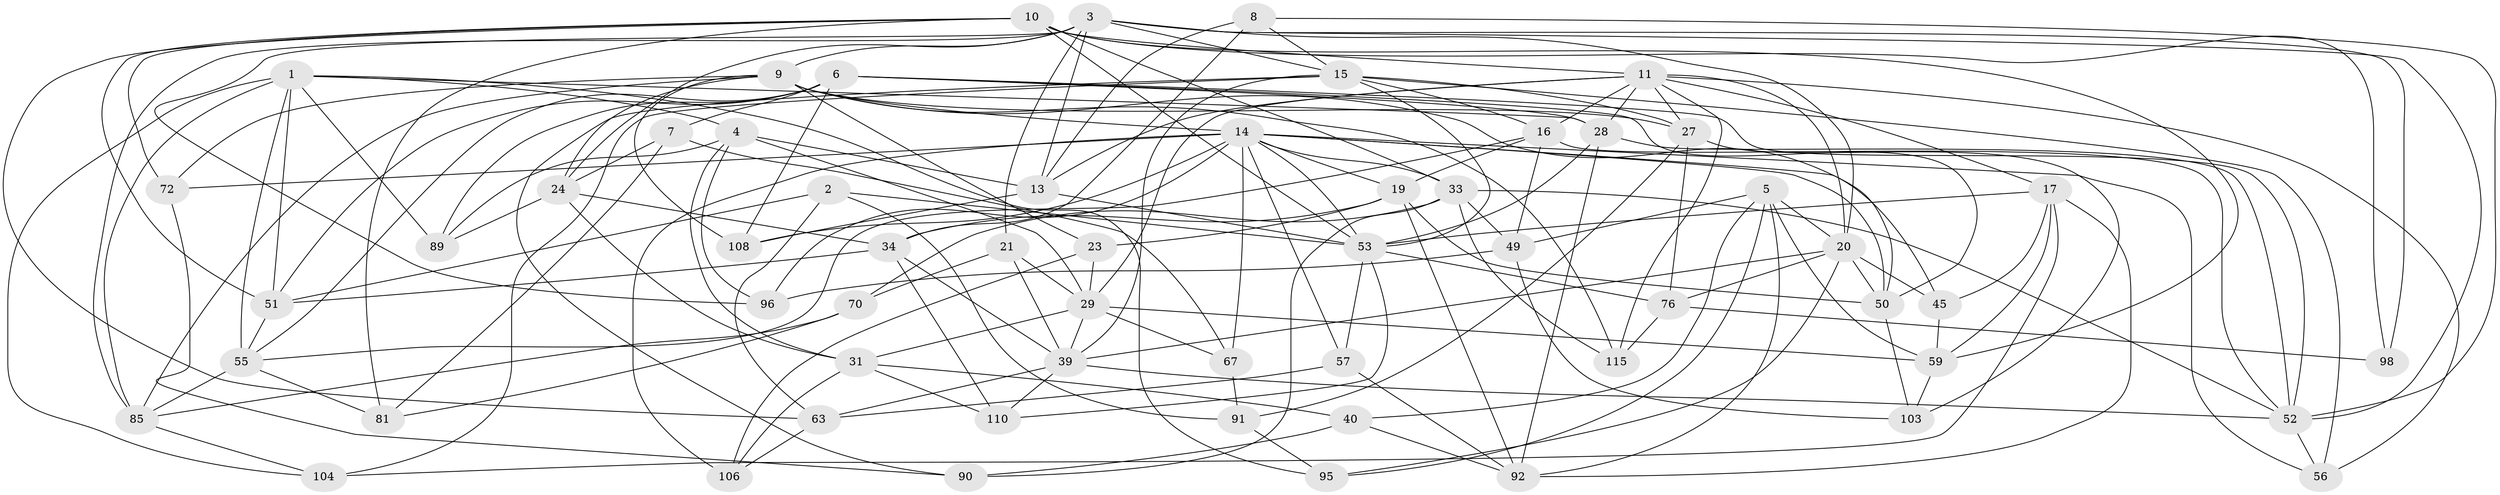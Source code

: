 // original degree distribution, {4: 1.0}
// Generated by graph-tools (version 1.1) at 2025/20/03/04/25 18:20:34]
// undirected, 59 vertices, 171 edges
graph export_dot {
graph [start="1"]
  node [color=gray90,style=filled];
  1 [super="+118+58"];
  2;
  3 [super="+66+25+12"];
  4 [super="+18"];
  5 [super="+62"];
  6 [super="+60+83"];
  7;
  8;
  9 [super="+26+87"];
  10 [super="+94+35"];
  11 [super="+71+41+43"];
  13 [super="+65"];
  14 [super="+109+22+42+54"];
  15 [super="+38+32"];
  16 [super="+30"];
  17 [super="+79"];
  19 [super="+46"];
  20 [super="+37"];
  21;
  23;
  24 [super="+101"];
  27 [super="+68"];
  28 [super="+111"];
  29 [super="+84+77"];
  31 [super="+69"];
  33 [super="+36+88"];
  34 [super="+99"];
  39 [super="+113"];
  40;
  45;
  49 [super="+116"];
  50 [super="+105"];
  51 [super="+61"];
  52 [super="+80"];
  53 [super="+78+93+107"];
  55 [super="+112"];
  56;
  57;
  59 [super="+82"];
  63 [super="+102"];
  67;
  70;
  72;
  76 [super="+100"];
  81;
  85 [super="+86"];
  89;
  90;
  91;
  92 [super="+117"];
  95;
  96;
  98;
  103;
  104;
  106;
  108;
  110;
  115;
  1 -- 95;
  1 -- 104;
  1 -- 4;
  1 -- 28;
  1 -- 89;
  1 -- 85;
  1 -- 51;
  1 -- 55;
  2 -- 91;
  2 -- 63;
  2 -- 53;
  2 -- 51;
  3 -- 98;
  3 -- 20;
  3 -- 13;
  3 -- 15;
  3 -- 9;
  3 -- 52;
  3 -- 21;
  3 -- 96;
  3 -- 24;
  3 -- 85;
  4 -- 13;
  4 -- 96;
  4 -- 89;
  4 -- 31;
  4 -- 29;
  5 -- 95;
  5 -- 40;
  5 -- 59;
  5 -- 92;
  5 -- 49;
  5 -- 20;
  6 -- 55;
  6 -- 52;
  6 -- 51;
  6 -- 28;
  6 -- 7;
  6 -- 89;
  6 -- 50;
  6 -- 108;
  7 -- 67;
  7 -- 24;
  7 -- 81;
  8 -- 15;
  8 -- 13;
  8 -- 34;
  8 -- 52;
  9 -- 108;
  9 -- 50;
  9 -- 115;
  9 -- 23;
  9 -- 72;
  9 -- 85;
  9 -- 24;
  9 -- 14;
  9 -- 27;
  10 -- 63 [weight=2];
  10 -- 72;
  10 -- 81;
  10 -- 33 [weight=2];
  10 -- 11;
  10 -- 98 [weight=2];
  10 -- 51;
  10 -- 53;
  10 -- 59;
  11 -- 17;
  11 -- 16;
  11 -- 20;
  11 -- 115;
  11 -- 27;
  11 -- 28;
  11 -- 56;
  11 -- 13;
  11 -- 29;
  13 -- 108;
  13 -- 53;
  14 -- 19;
  14 -- 33 [weight=2];
  14 -- 50;
  14 -- 72;
  14 -- 56;
  14 -- 45;
  14 -- 53;
  14 -- 108;
  14 -- 57;
  14 -- 96;
  14 -- 106;
  14 -- 67;
  15 -- 53;
  15 -- 104;
  15 -- 90;
  15 -- 39;
  15 -- 27 [weight=2];
  15 -- 16;
  15 -- 56;
  16 -- 19;
  16 -- 52;
  16 -- 49;
  16 -- 55;
  17 -- 59;
  17 -- 92;
  17 -- 104;
  17 -- 53;
  17 -- 45;
  19 -- 34;
  19 -- 50;
  19 -- 92;
  19 -- 23;
  20 -- 95;
  20 -- 50;
  20 -- 76;
  20 -- 45;
  20 -- 39;
  21 -- 70;
  21 -- 29;
  21 -- 39;
  23 -- 106;
  23 -- 29;
  24 -- 89;
  24 -- 31;
  24 -- 34;
  27 -- 103;
  27 -- 91;
  27 -- 76 [weight=2];
  28 -- 52;
  28 -- 92;
  28 -- 53;
  29 -- 59;
  29 -- 67;
  29 -- 31;
  29 -- 39;
  31 -- 106;
  31 -- 40;
  31 -- 110;
  33 -- 90;
  33 -- 52;
  33 -- 70;
  33 -- 49 [weight=2];
  33 -- 115;
  34 -- 51;
  34 -- 110;
  34 -- 39;
  39 -- 63;
  39 -- 52;
  39 -- 110;
  40 -- 92;
  40 -- 90;
  45 -- 59;
  49 -- 96;
  49 -- 103;
  50 -- 103;
  51 -- 55;
  52 -- 56;
  53 -- 76;
  53 -- 110;
  53 -- 57;
  55 -- 81;
  55 -- 85;
  57 -- 63;
  57 -- 92;
  59 -- 103;
  63 -- 106;
  67 -- 91;
  70 -- 81;
  70 -- 85;
  72 -- 90;
  76 -- 115;
  76 -- 98;
  85 -- 104;
  91 -- 95;
}
